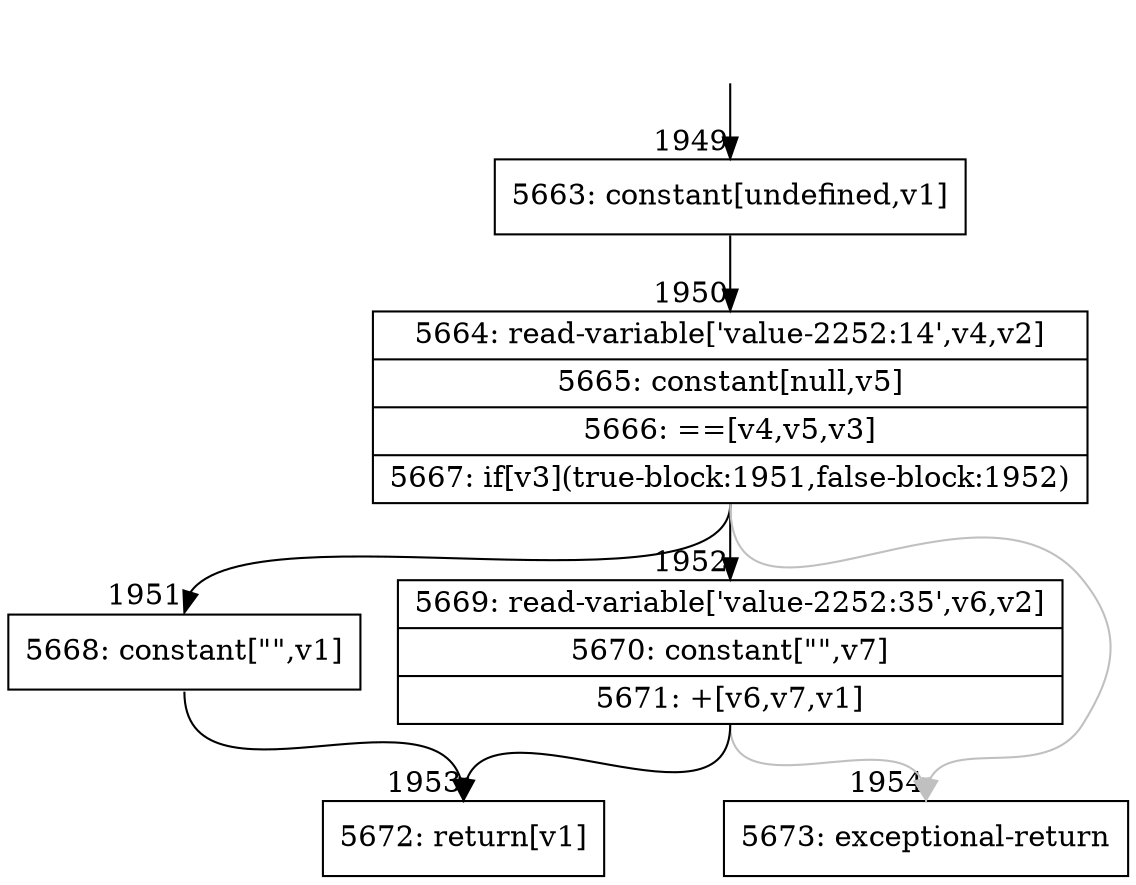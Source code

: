 digraph {
rankdir="TD"
BB_entry139[shape=none,label=""];
BB_entry139 -> BB1949 [tailport=s, headport=n, headlabel="    1949"]
BB1949 [shape=record label="{5663: constant[undefined,v1]}" ] 
BB1949 -> BB1950 [tailport=s, headport=n, headlabel="      1950"]
BB1950 [shape=record label="{5664: read-variable['value-2252:14',v4,v2]|5665: constant[null,v5]|5666: ==[v4,v5,v3]|5667: if[v3](true-block:1951,false-block:1952)}" ] 
BB1950 -> BB1951 [tailport=s, headport=n, headlabel="      1951"]
BB1950 -> BB1952 [tailport=s, headport=n, headlabel="      1952"]
BB1950 -> BB1954 [tailport=s, headport=n, color=gray, headlabel="      1954"]
BB1951 [shape=record label="{5668: constant[\"\",v1]}" ] 
BB1951 -> BB1953 [tailport=s, headport=n, headlabel="      1953"]
BB1952 [shape=record label="{5669: read-variable['value-2252:35',v6,v2]|5670: constant[\"\",v7]|5671: +[v6,v7,v1]}" ] 
BB1952 -> BB1953 [tailport=s, headport=n]
BB1952 -> BB1954 [tailport=s, headport=n, color=gray]
BB1953 [shape=record label="{5672: return[v1]}" ] 
BB1954 [shape=record label="{5673: exceptional-return}" ] 
}
